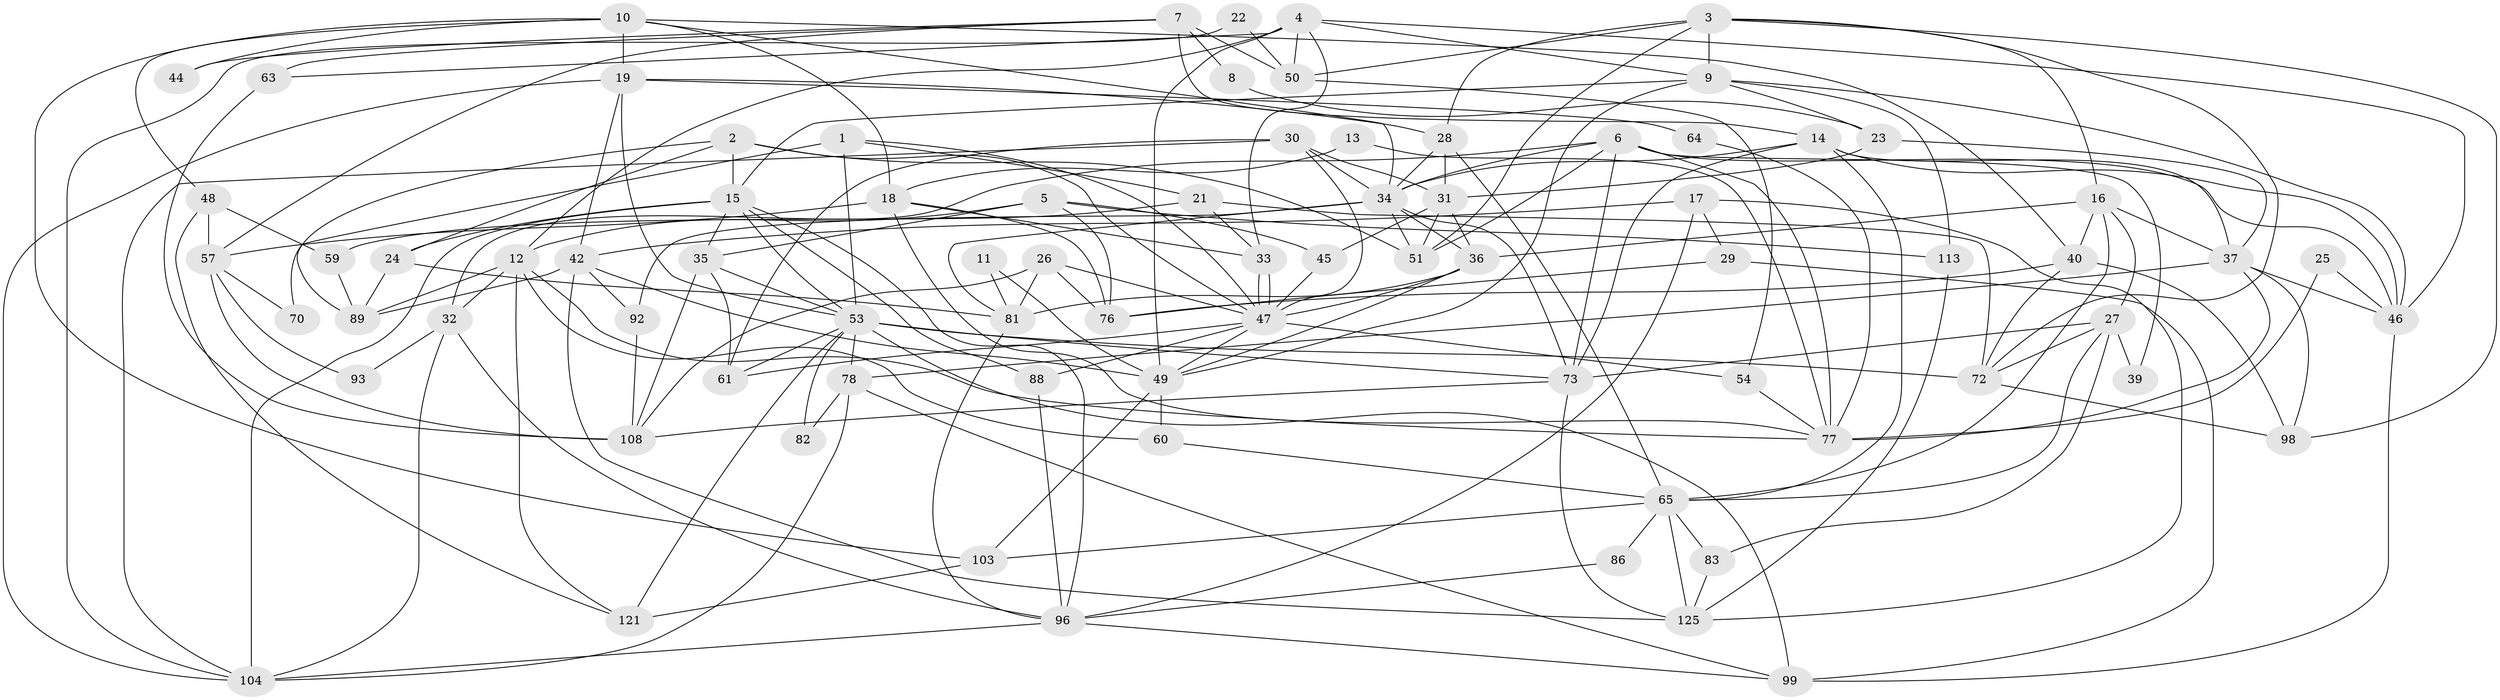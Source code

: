 // original degree distribution, {4: 0.304, 5: 0.192, 6: 0.056, 3: 0.216, 2: 0.16, 7: 0.056, 8: 0.016}
// Generated by graph-tools (version 1.1) at 2025/11/02/27/25 16:11:17]
// undirected, 79 vertices, 198 edges
graph export_dot {
graph [start="1"]
  node [color=gray90,style=filled];
  1;
  2;
  3 [super="+68"];
  4 [super="+20"];
  5 [super="+118"];
  6 [super="+100"];
  7 [super="+117"];
  8;
  9 [super="+122"];
  10 [super="+69"];
  11;
  12 [super="+41"];
  13;
  14 [super="+43"];
  15 [super="+56"];
  16 [super="+62"];
  17 [super="+116"];
  18;
  19 [super="+38"];
  21;
  22;
  23;
  24 [super="+58"];
  25;
  26 [super="+75"];
  27 [super="+80"];
  28 [super="+107"];
  29;
  30 [super="+102"];
  31 [super="+55"];
  32;
  33 [super="+74"];
  34 [super="+66"];
  35 [super="+85"];
  36 [super="+91"];
  37 [super="+95"];
  39;
  40 [super="+67"];
  42 [super="+120"];
  44;
  45;
  46 [super="+52"];
  47 [super="+79"];
  48 [super="+101"];
  49 [super="+90"];
  50 [super="+97"];
  51 [super="+71"];
  53 [super="+105"];
  54;
  57 [super="+124"];
  59;
  60;
  61 [super="+123"];
  63 [super="+94"];
  64;
  65 [super="+114"];
  70;
  72 [super="+106"];
  73 [super="+115"];
  76 [super="+87"];
  77 [super="+112"];
  78 [super="+84"];
  81;
  82;
  83;
  86;
  88;
  89 [super="+119"];
  92;
  93;
  96 [super="+109"];
  98;
  99;
  103;
  104 [super="+110"];
  108 [super="+111"];
  113;
  121;
  125;
  1 -- 21;
  1 -- 70;
  1 -- 53;
  1 -- 47;
  2 -- 15;
  2 -- 47;
  2 -- 24;
  2 -- 89;
  2 -- 51;
  3 -- 98;
  3 -- 9;
  3 -- 72;
  3 -- 16;
  3 -- 28;
  3 -- 51;
  3 -- 50;
  4 -- 46;
  4 -- 49;
  4 -- 50;
  4 -- 9;
  4 -- 12;
  4 -- 33;
  4 -- 63;
  5 -- 45;
  5 -- 12;
  5 -- 113;
  5 -- 35;
  5 -- 76;
  6 -- 32;
  6 -- 34;
  6 -- 46;
  6 -- 51;
  6 -- 73;
  6 -- 77;
  6 -- 39;
  7 -- 63;
  7 -- 8;
  7 -- 57;
  7 -- 44;
  7 -- 14 [weight=2];
  7 -- 50;
  8 -- 23;
  9 -- 15;
  9 -- 113;
  9 -- 46;
  9 -- 49;
  9 -- 23;
  10 -- 18;
  10 -- 19;
  10 -- 40;
  10 -- 34;
  10 -- 103;
  10 -- 44;
  10 -- 48;
  11 -- 49;
  11 -- 81;
  12 -- 77;
  12 -- 60;
  12 -- 32;
  12 -- 89;
  12 -- 121;
  13 -- 77;
  13 -- 18;
  14 -- 37;
  14 -- 46;
  14 -- 34;
  14 -- 73;
  14 -- 65;
  15 -- 96;
  15 -- 24;
  15 -- 35;
  15 -- 104;
  15 -- 88;
  15 -- 53;
  16 -- 37;
  16 -- 36;
  16 -- 40;
  16 -- 27;
  16 -- 65;
  17 -- 29;
  17 -- 42;
  17 -- 96;
  17 -- 125;
  18 -- 57;
  18 -- 33;
  18 -- 77;
  18 -- 76;
  19 -- 64;
  19 -- 53;
  19 -- 28;
  19 -- 104;
  19 -- 42;
  21 -- 72;
  21 -- 59;
  21 -- 33;
  22 -- 50;
  22 -- 104;
  23 -- 37;
  23 -- 31;
  24 -- 81;
  24 -- 89;
  25 -- 77;
  25 -- 46;
  26 -- 81;
  26 -- 108;
  26 -- 47;
  26 -- 76 [weight=2];
  27 -- 65;
  27 -- 39;
  27 -- 83;
  27 -- 72;
  27 -- 73;
  28 -- 31;
  28 -- 34;
  28 -- 65;
  29 -- 76;
  29 -- 99;
  30 -- 47;
  30 -- 31;
  30 -- 34;
  30 -- 104;
  30 -- 61;
  31 -- 36;
  31 -- 51;
  31 -- 45;
  32 -- 93;
  32 -- 96;
  32 -- 104;
  33 -- 47;
  33 -- 47;
  34 -- 73;
  34 -- 81 [weight=2];
  34 -- 51;
  34 -- 36;
  34 -- 92;
  35 -- 108;
  35 -- 61;
  35 -- 53 [weight=2];
  36 -- 81;
  36 -- 49;
  36 -- 47;
  37 -- 46;
  37 -- 98;
  37 -- 77;
  37 -- 78;
  40 -- 98;
  40 -- 76;
  40 -- 72;
  42 -- 125;
  42 -- 89;
  42 -- 49;
  42 -- 92;
  45 -- 47;
  46 -- 99;
  47 -- 54 [weight=2];
  47 -- 61;
  47 -- 49;
  47 -- 88;
  48 -- 59;
  48 -- 57;
  48 -- 121;
  49 -- 103;
  49 -- 60;
  50 -- 54;
  53 -- 73;
  53 -- 121;
  53 -- 82;
  53 -- 99;
  53 -- 78;
  53 -- 72;
  53 -- 61;
  54 -- 77;
  57 -- 70;
  57 -- 93;
  57 -- 108;
  59 -- 89;
  60 -- 65;
  63 -- 108;
  64 -- 77;
  65 -- 125;
  65 -- 103;
  65 -- 83;
  65 -- 86;
  72 -- 98;
  73 -- 108;
  73 -- 125;
  78 -- 104;
  78 -- 82;
  78 -- 99;
  81 -- 96;
  83 -- 125;
  86 -- 96;
  88 -- 96;
  92 -- 108;
  96 -- 99;
  96 -- 104;
  103 -- 121;
  113 -- 125;
}
